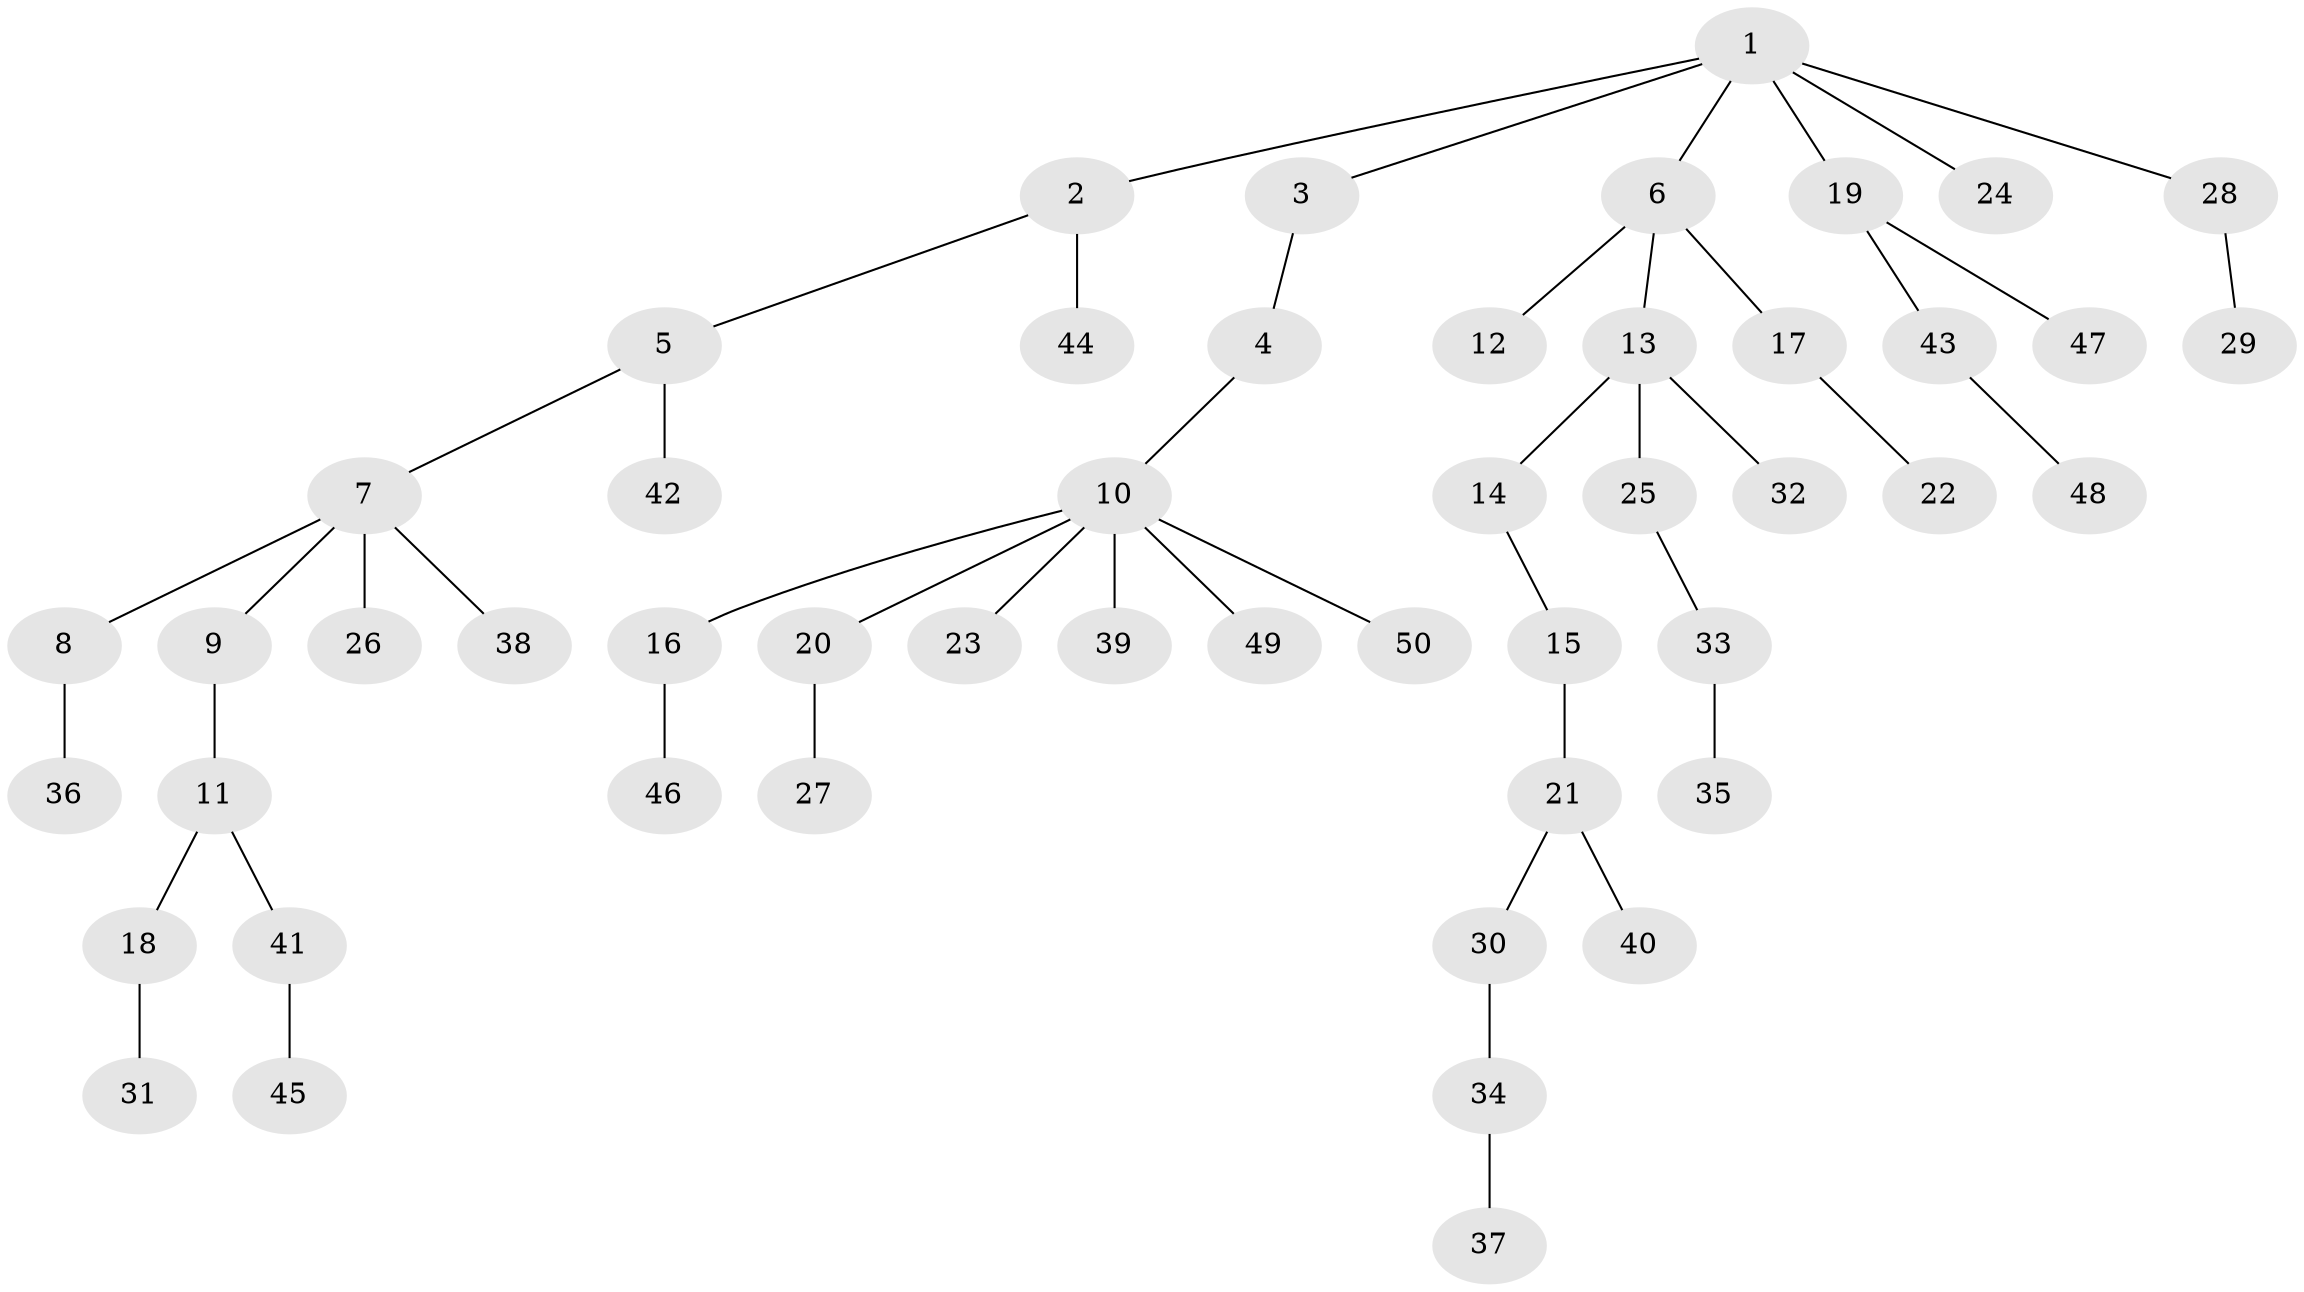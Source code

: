 // Generated by graph-tools (version 1.1) at 2025/11/02/27/25 16:11:27]
// undirected, 50 vertices, 49 edges
graph export_dot {
graph [start="1"]
  node [color=gray90,style=filled];
  1;
  2;
  3;
  4;
  5;
  6;
  7;
  8;
  9;
  10;
  11;
  12;
  13;
  14;
  15;
  16;
  17;
  18;
  19;
  20;
  21;
  22;
  23;
  24;
  25;
  26;
  27;
  28;
  29;
  30;
  31;
  32;
  33;
  34;
  35;
  36;
  37;
  38;
  39;
  40;
  41;
  42;
  43;
  44;
  45;
  46;
  47;
  48;
  49;
  50;
  1 -- 2;
  1 -- 3;
  1 -- 6;
  1 -- 19;
  1 -- 24;
  1 -- 28;
  2 -- 5;
  2 -- 44;
  3 -- 4;
  4 -- 10;
  5 -- 7;
  5 -- 42;
  6 -- 12;
  6 -- 13;
  6 -- 17;
  7 -- 8;
  7 -- 9;
  7 -- 26;
  7 -- 38;
  8 -- 36;
  9 -- 11;
  10 -- 16;
  10 -- 20;
  10 -- 23;
  10 -- 39;
  10 -- 49;
  10 -- 50;
  11 -- 18;
  11 -- 41;
  13 -- 14;
  13 -- 25;
  13 -- 32;
  14 -- 15;
  15 -- 21;
  16 -- 46;
  17 -- 22;
  18 -- 31;
  19 -- 43;
  19 -- 47;
  20 -- 27;
  21 -- 30;
  21 -- 40;
  25 -- 33;
  28 -- 29;
  30 -- 34;
  33 -- 35;
  34 -- 37;
  41 -- 45;
  43 -- 48;
}

